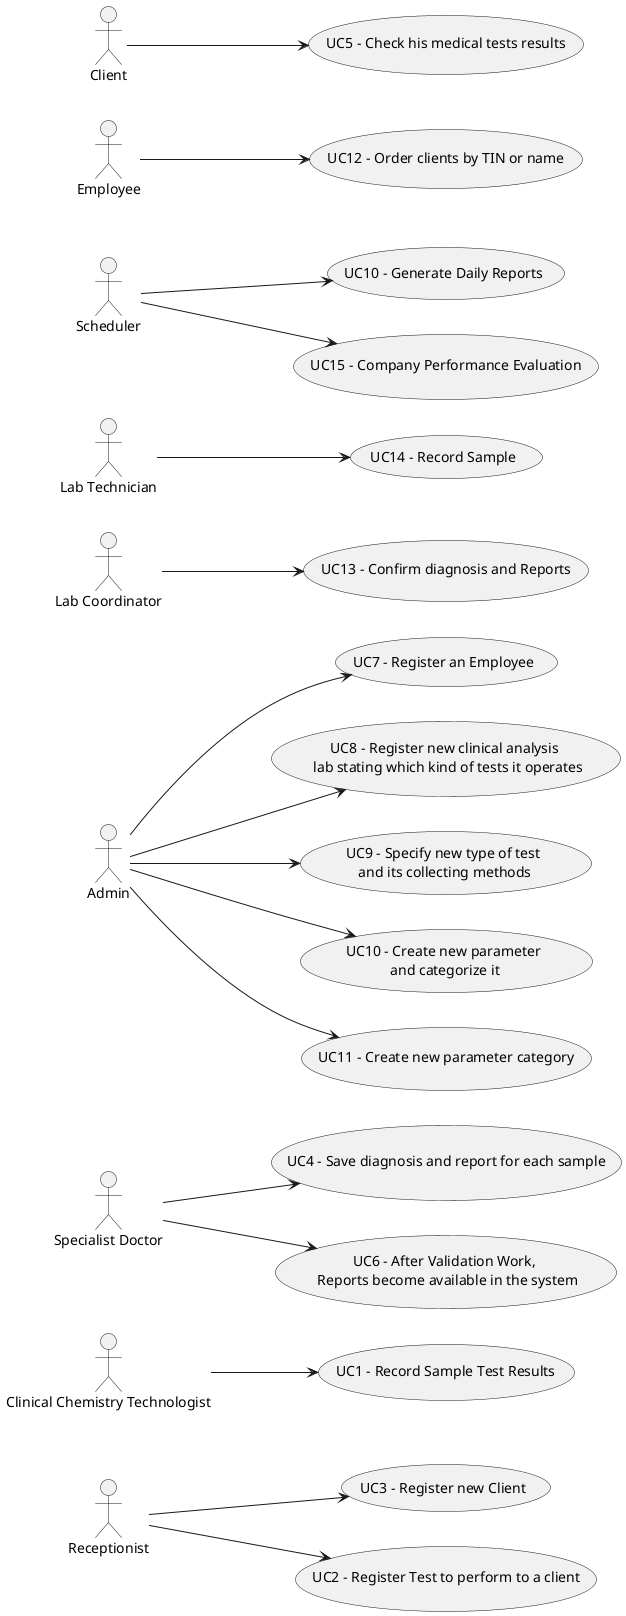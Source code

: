 @startuml
'https://plantuml.com/use-case-diagram

left to right direction
:Receptionist: as Recep
Recep --> (UC3 - Register new Client)
Recep --> (UC2 - Register Test to perform to a client)
:Clinical Chemistry Technologist: --> (UC1 - Record Sample Test Results)
:Specialist Doctor: --> (UC4 - Save diagnosis and report for each sample)
:Specialist Doctor: --> (UC6 - After Validation Work, \n Reports become available in the system)
:Admin: --> (UC7 - Register an Employee)
:Admin: --> (UC8 - Register new clinical analysis \n lab stating which kind of tests it operates)
:Admin: --> (UC9 - Specify new type of test\n and its collecting methods)
:Admin: --> (UC10 - Create new parameter\n and categorize it)
:Admin: --> (UC11 - Create new parameter category)


:Lab Coordinator: as lc
(UC13 - Confirm diagnosis and Reports) as UC15
:Lab Technician: as lt
(UC14 - Record Sample) as UC14

:Scheduler: --> (UC10 - Generate Daily Reports)
:Scheduler: --> (UC15 - Company Performance Evaluation)
lc --> UC15


lt --> UC14


:Employee: --> (UC12 - Order clients by TIN or name)
:Client: --> (UC5 - Check his medical tests results)
@enduml